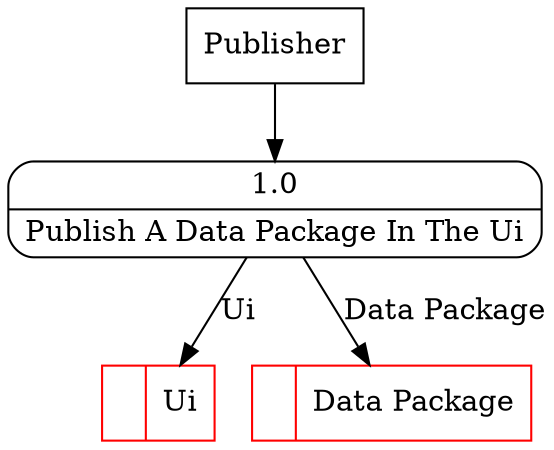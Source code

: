 digraph dfd2{ 
node[shape=record]
200 [label="<f0>  |<f1> Ui " color=red];
201 [label="<f0>  |<f1> Data Package " color=red];
202 [label="Publisher" shape=box];
203 [label="{<f0> 1.0|<f1> Publish A Data Package In The Ui }" shape=Mrecord];
202 -> 203
203 -> 201 [label="Data Package"]
203 -> 200 [label="Ui"]
}